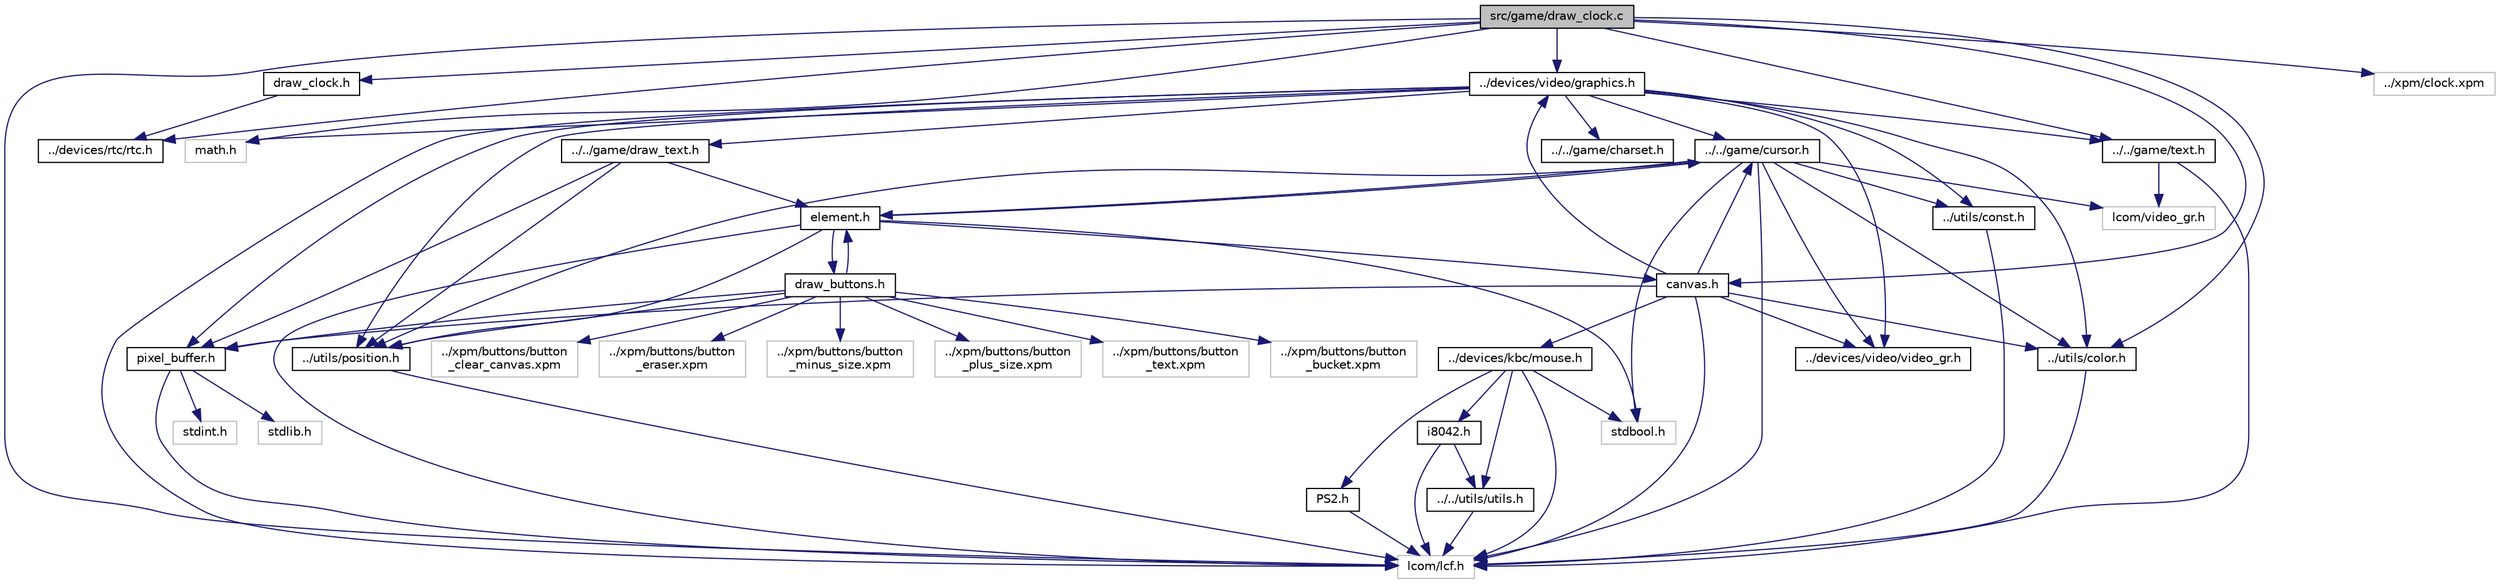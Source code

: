 digraph "src/game/draw_clock.c"
{
 // LATEX_PDF_SIZE
  edge [fontname="Helvetica",fontsize="10",labelfontname="Helvetica",labelfontsize="10"];
  node [fontname="Helvetica",fontsize="10",shape=record];
  Node1 [label="src/game/draw_clock.c",height=0.2,width=0.4,color="black", fillcolor="grey75", style="filled", fontcolor="black",tooltip=" "];
  Node1 -> Node2 [color="midnightblue",fontsize="10",style="solid"];
  Node2 [label="lcom/lcf.h",height=0.2,width=0.4,color="grey75", fillcolor="white", style="filled",tooltip=" "];
  Node1 -> Node3 [color="midnightblue",fontsize="10",style="solid"];
  Node3 [label="math.h",height=0.2,width=0.4,color="grey75", fillcolor="white", style="filled",tooltip=" "];
  Node1 -> Node4 [color="midnightblue",fontsize="10",style="solid"];
  Node4 [label="../devices/rtc/rtc.h",height=0.2,width=0.4,color="black", fillcolor="white", style="filled",URL="$rtc_8h.html",tooltip=" "];
  Node1 -> Node5 [color="midnightblue",fontsize="10",style="solid"];
  Node5 [label="../devices/video/graphics.h",height=0.2,width=0.4,color="black", fillcolor="white", style="filled",URL="$graphics_8h.html",tooltip=" "];
  Node5 -> Node2 [color="midnightblue",fontsize="10",style="solid"];
  Node5 -> Node3 [color="midnightblue",fontsize="10",style="solid"];
  Node5 -> Node6 [color="midnightblue",fontsize="10",style="solid"];
  Node6 [label="../../game/charset.h",height=0.2,width=0.4,color="black", fillcolor="white", style="filled",URL="$charset_8h.html",tooltip=" "];
  Node5 -> Node7 [color="midnightblue",fontsize="10",style="solid"];
  Node7 [label="../../game/cursor.h",height=0.2,width=0.4,color="black", fillcolor="white", style="filled",URL="$cursor_8h.html",tooltip=" "];
  Node7 -> Node2 [color="midnightblue",fontsize="10",style="solid"];
  Node7 -> Node8 [color="midnightblue",fontsize="10",style="solid"];
  Node8 [label="lcom/video_gr.h",height=0.2,width=0.4,color="grey75", fillcolor="white", style="filled",tooltip=" "];
  Node7 -> Node9 [color="midnightblue",fontsize="10",style="solid"];
  Node9 [label="stdbool.h",height=0.2,width=0.4,color="grey75", fillcolor="white", style="filled",tooltip=" "];
  Node7 -> Node10 [color="midnightblue",fontsize="10",style="solid"];
  Node10 [label="../devices/video/video_gr.h",height=0.2,width=0.4,color="black", fillcolor="white", style="filled",URL="$video__gr_8h.html",tooltip=" "];
  Node7 -> Node11 [color="midnightblue",fontsize="10",style="solid"];
  Node11 [label="../utils/color.h",height=0.2,width=0.4,color="black", fillcolor="white", style="filled",URL="$color_8h.html",tooltip=" "];
  Node11 -> Node2 [color="midnightblue",fontsize="10",style="solid"];
  Node7 -> Node12 [color="midnightblue",fontsize="10",style="solid"];
  Node12 [label="../utils/const.h",height=0.2,width=0.4,color="black", fillcolor="white", style="filled",URL="$const_8h.html",tooltip=" "];
  Node12 -> Node2 [color="midnightblue",fontsize="10",style="solid"];
  Node7 -> Node13 [color="midnightblue",fontsize="10",style="solid"];
  Node13 [label="../utils/position.h",height=0.2,width=0.4,color="black", fillcolor="white", style="filled",URL="$position_8h.html",tooltip=" "];
  Node13 -> Node2 [color="midnightblue",fontsize="10",style="solid"];
  Node7 -> Node14 [color="midnightblue",fontsize="10",style="solid"];
  Node14 [label="element.h",height=0.2,width=0.4,color="black", fillcolor="white", style="filled",URL="$element_8h.html",tooltip=" "];
  Node14 -> Node2 [color="midnightblue",fontsize="10",style="solid"];
  Node14 -> Node9 [color="midnightblue",fontsize="10",style="solid"];
  Node14 -> Node13 [color="midnightblue",fontsize="10",style="solid"];
  Node14 -> Node15 [color="midnightblue",fontsize="10",style="solid"];
  Node15 [label="canvas.h",height=0.2,width=0.4,color="black", fillcolor="white", style="filled",URL="$canvas_8h.html",tooltip=" "];
  Node15 -> Node2 [color="midnightblue",fontsize="10",style="solid"];
  Node15 -> Node16 [color="midnightblue",fontsize="10",style="solid"];
  Node16 [label="../devices/kbc/mouse.h",height=0.2,width=0.4,color="black", fillcolor="white", style="filled",URL="$mouse_8h.html",tooltip=" "];
  Node16 -> Node2 [color="midnightblue",fontsize="10",style="solid"];
  Node16 -> Node9 [color="midnightblue",fontsize="10",style="solid"];
  Node16 -> Node17 [color="midnightblue",fontsize="10",style="solid"];
  Node17 [label="../../utils/utils.h",height=0.2,width=0.4,color="black", fillcolor="white", style="filled",URL="$utils_8h.html",tooltip=" "];
  Node17 -> Node2 [color="midnightblue",fontsize="10",style="solid"];
  Node16 -> Node18 [color="midnightblue",fontsize="10",style="solid"];
  Node18 [label="PS2.h",height=0.2,width=0.4,color="black", fillcolor="white", style="filled",URL="$_p_s2_8h.html",tooltip=" "];
  Node18 -> Node2 [color="midnightblue",fontsize="10",style="solid"];
  Node16 -> Node19 [color="midnightblue",fontsize="10",style="solid"];
  Node19 [label="i8042.h",height=0.2,width=0.4,color="black", fillcolor="white", style="filled",URL="$i8042_8h.html",tooltip=" "];
  Node19 -> Node2 [color="midnightblue",fontsize="10",style="solid"];
  Node19 -> Node17 [color="midnightblue",fontsize="10",style="solid"];
  Node15 -> Node5 [color="midnightblue",fontsize="10",style="solid"];
  Node15 -> Node10 [color="midnightblue",fontsize="10",style="solid"];
  Node15 -> Node11 [color="midnightblue",fontsize="10",style="solid"];
  Node15 -> Node7 [color="midnightblue",fontsize="10",style="solid"];
  Node15 -> Node20 [color="midnightblue",fontsize="10",style="solid"];
  Node20 [label="pixel_buffer.h",height=0.2,width=0.4,color="black", fillcolor="white", style="filled",URL="$pixel__buffer_8h.html",tooltip=" "];
  Node20 -> Node2 [color="midnightblue",fontsize="10",style="solid"];
  Node20 -> Node21 [color="midnightblue",fontsize="10",style="solid"];
  Node21 [label="stdint.h",height=0.2,width=0.4,color="grey75", fillcolor="white", style="filled",tooltip=" "];
  Node20 -> Node22 [color="midnightblue",fontsize="10",style="solid"];
  Node22 [label="stdlib.h",height=0.2,width=0.4,color="grey75", fillcolor="white", style="filled",tooltip=" "];
  Node14 -> Node7 [color="midnightblue",fontsize="10",style="solid"];
  Node14 -> Node23 [color="midnightblue",fontsize="10",style="solid"];
  Node23 [label="draw_buttons.h",height=0.2,width=0.4,color="black", fillcolor="white", style="filled",URL="$draw__buttons_8h.html",tooltip=" "];
  Node23 -> Node13 [color="midnightblue",fontsize="10",style="solid"];
  Node23 -> Node24 [color="midnightblue",fontsize="10",style="solid"];
  Node24 [label="../xpm/buttons/button\l_bucket.xpm",height=0.2,width=0.4,color="grey75", fillcolor="white", style="filled",tooltip=" "];
  Node23 -> Node25 [color="midnightblue",fontsize="10",style="solid"];
  Node25 [label="../xpm/buttons/button\l_clear_canvas.xpm",height=0.2,width=0.4,color="grey75", fillcolor="white", style="filled",tooltip=" "];
  Node23 -> Node26 [color="midnightblue",fontsize="10",style="solid"];
  Node26 [label="../xpm/buttons/button\l_eraser.xpm",height=0.2,width=0.4,color="grey75", fillcolor="white", style="filled",tooltip=" "];
  Node23 -> Node27 [color="midnightblue",fontsize="10",style="solid"];
  Node27 [label="../xpm/buttons/button\l_minus_size.xpm",height=0.2,width=0.4,color="grey75", fillcolor="white", style="filled",tooltip=" "];
  Node23 -> Node28 [color="midnightblue",fontsize="10",style="solid"];
  Node28 [label="../xpm/buttons/button\l_plus_size.xpm",height=0.2,width=0.4,color="grey75", fillcolor="white", style="filled",tooltip=" "];
  Node23 -> Node29 [color="midnightblue",fontsize="10",style="solid"];
  Node29 [label="../xpm/buttons/button\l_text.xpm",height=0.2,width=0.4,color="grey75", fillcolor="white", style="filled",tooltip=" "];
  Node23 -> Node14 [color="midnightblue",fontsize="10",style="solid"];
  Node23 -> Node20 [color="midnightblue",fontsize="10",style="solid"];
  Node5 -> Node30 [color="midnightblue",fontsize="10",style="solid"];
  Node30 [label="../../game/draw_text.h",height=0.2,width=0.4,color="black", fillcolor="white", style="filled",URL="$draw__text_8h.html",tooltip=" "];
  Node30 -> Node13 [color="midnightblue",fontsize="10",style="solid"];
  Node30 -> Node14 [color="midnightblue",fontsize="10",style="solid"];
  Node30 -> Node20 [color="midnightblue",fontsize="10",style="solid"];
  Node5 -> Node20 [color="midnightblue",fontsize="10",style="solid"];
  Node5 -> Node31 [color="midnightblue",fontsize="10",style="solid"];
  Node31 [label="../../game/text.h",height=0.2,width=0.4,color="black", fillcolor="white", style="filled",URL="$text_8h.html",tooltip=" "];
  Node31 -> Node2 [color="midnightblue",fontsize="10",style="solid"];
  Node31 -> Node8 [color="midnightblue",fontsize="10",style="solid"];
  Node5 -> Node11 [color="midnightblue",fontsize="10",style="solid"];
  Node5 -> Node12 [color="midnightblue",fontsize="10",style="solid"];
  Node5 -> Node13 [color="midnightblue",fontsize="10",style="solid"];
  Node5 -> Node10 [color="midnightblue",fontsize="10",style="solid"];
  Node1 -> Node11 [color="midnightblue",fontsize="10",style="solid"];
  Node1 -> Node15 [color="midnightblue",fontsize="10",style="solid"];
  Node1 -> Node32 [color="midnightblue",fontsize="10",style="solid"];
  Node32 [label="draw_clock.h",height=0.2,width=0.4,color="black", fillcolor="white", style="filled",URL="$draw__clock_8h.html",tooltip=" "];
  Node32 -> Node4 [color="midnightblue",fontsize="10",style="solid"];
  Node1 -> Node33 [color="midnightblue",fontsize="10",style="solid"];
  Node33 [label="../xpm/clock.xpm",height=0.2,width=0.4,color="grey75", fillcolor="white", style="filled",tooltip=" "];
  Node1 -> Node31 [color="midnightblue",fontsize="10",style="solid"];
}
